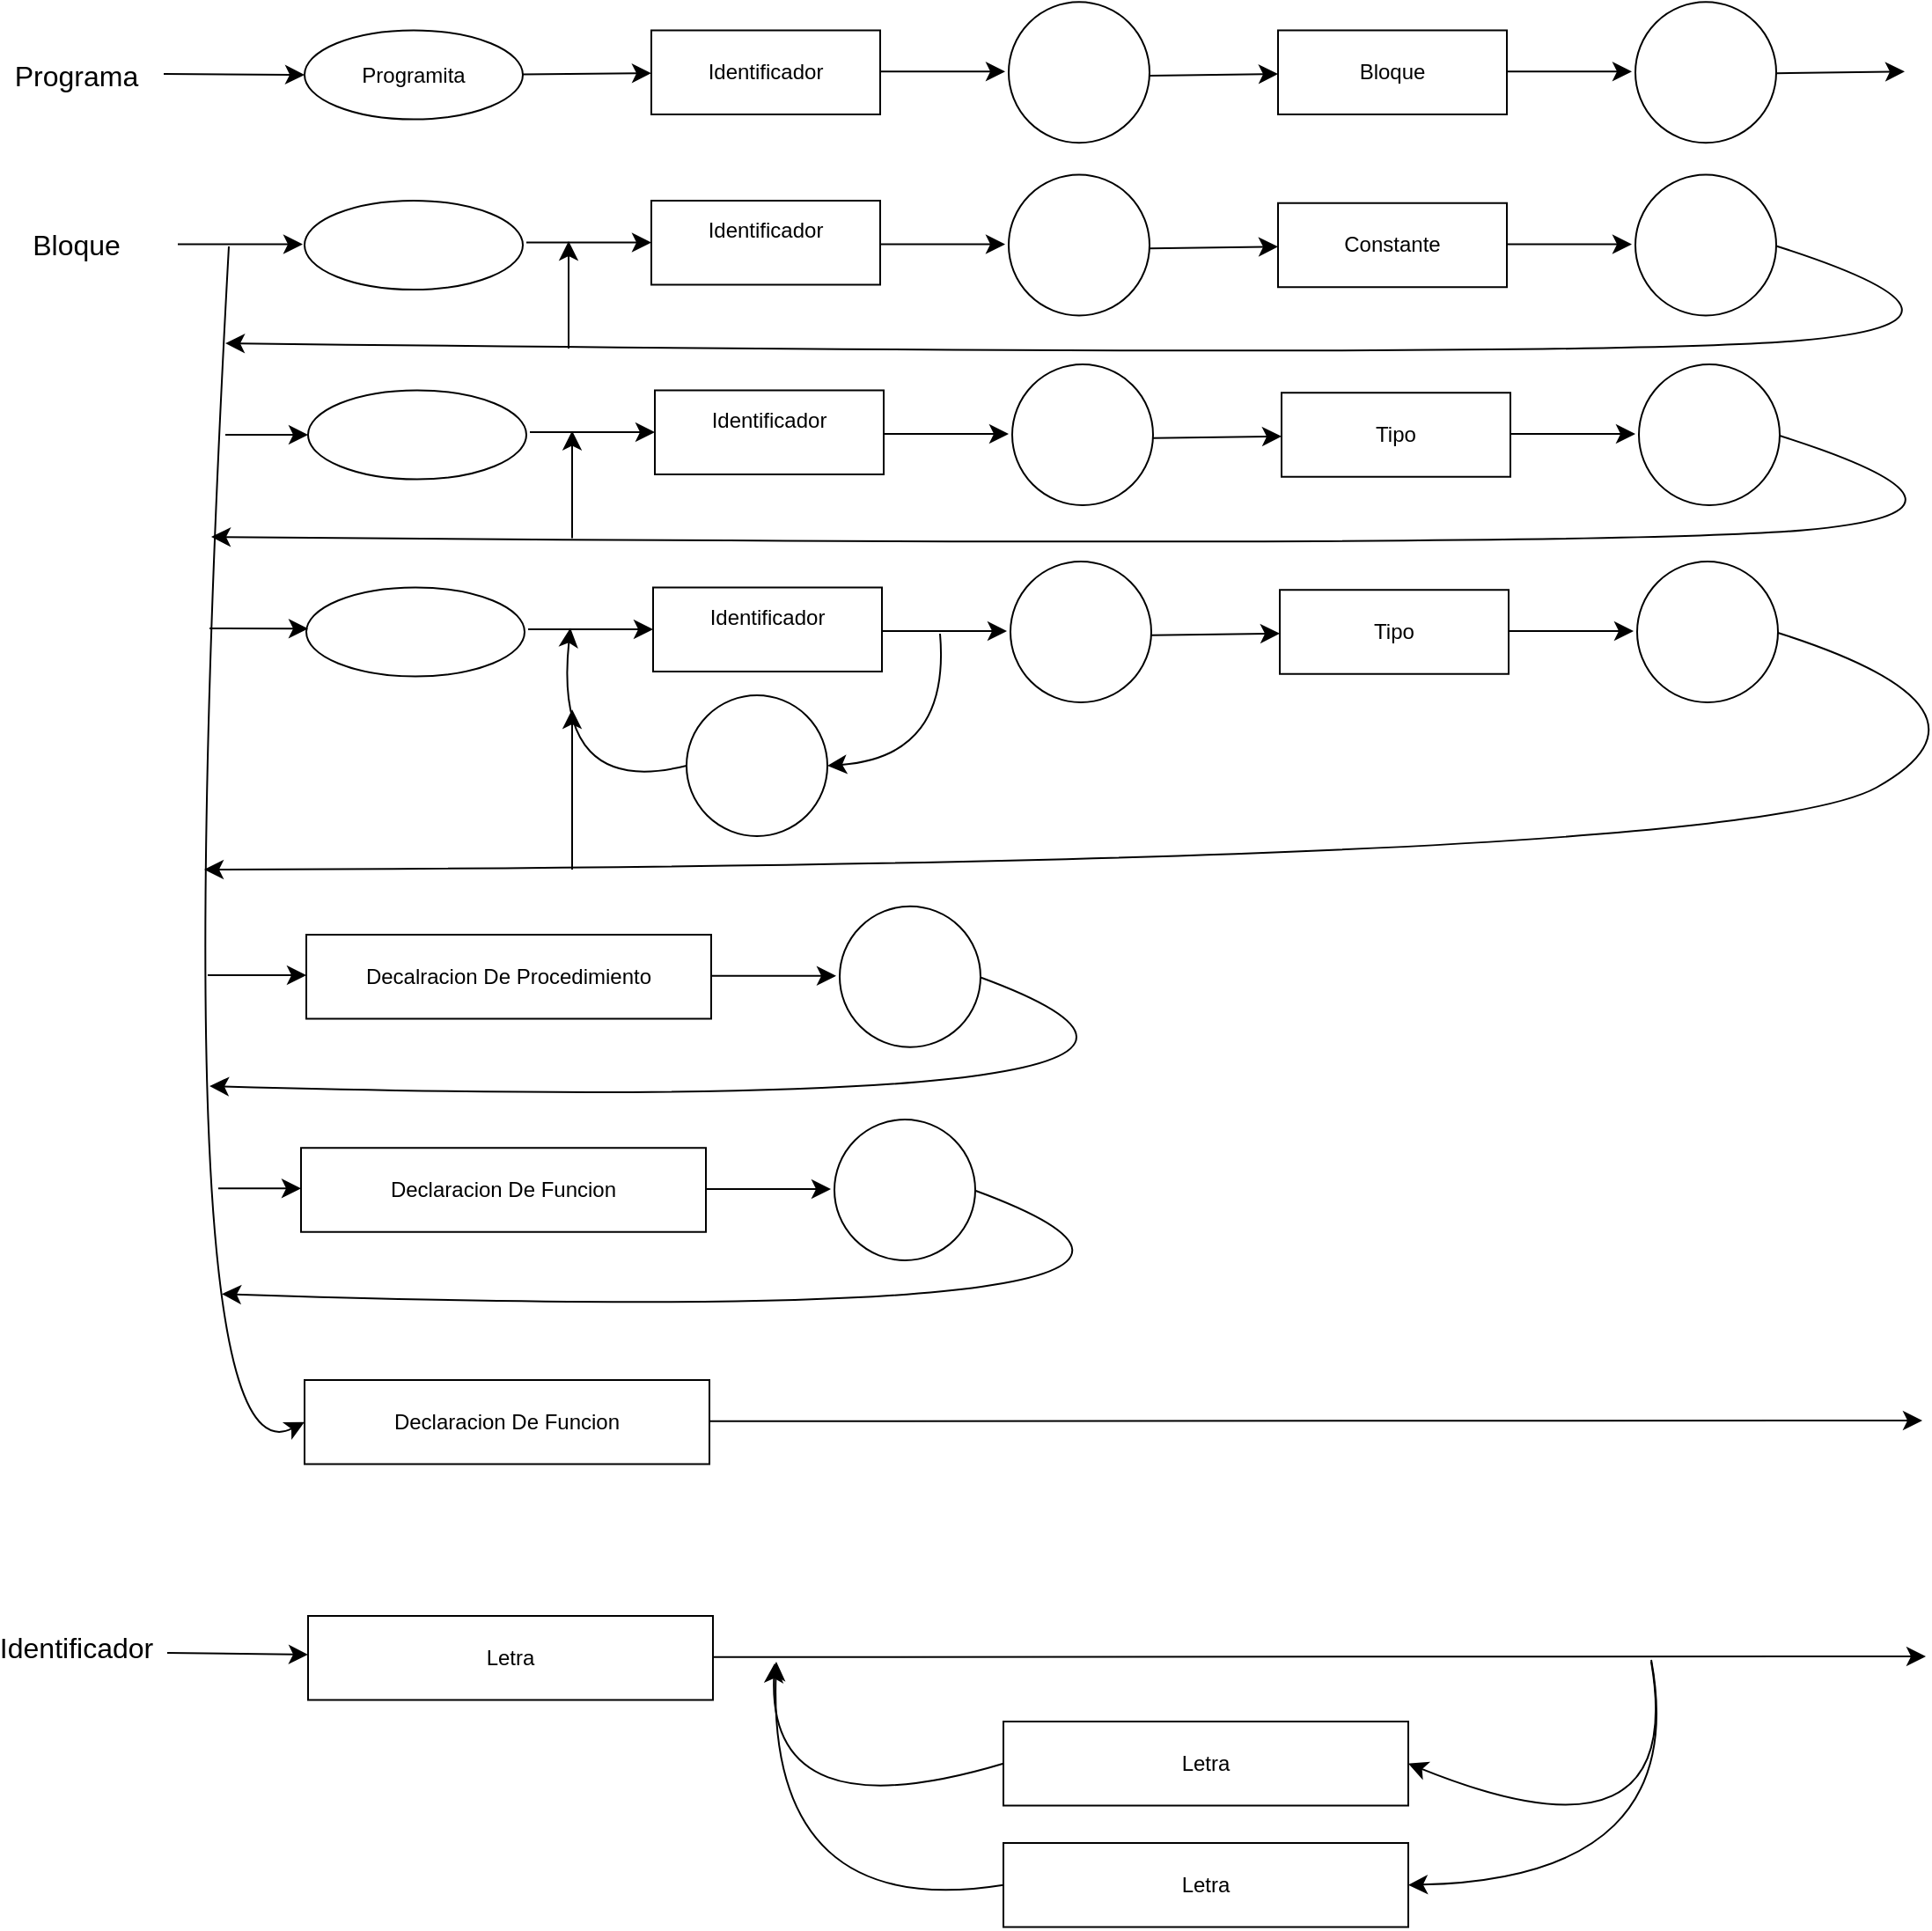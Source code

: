 <mxfile version="24.0.1" type="device">
  <diagram name="Página-1" id="2ZbC8bzHMK0dm3fhxQmK">
    <mxGraphModel dx="2446" dy="1234" grid="0" gridSize="10" guides="1" tooltips="1" connect="1" arrows="1" fold="1" page="0" pageScale="1" pageWidth="827" pageHeight="1169" math="0" shadow="0">
      <root>
        <mxCell id="0" />
        <mxCell id="1" parent="0" />
        <mxCell id="F0Z5WMHJScBI__uV08e7-1" value="Identificador" style="rounded=0;whiteSpace=wrap;html=1;" vertex="1" parent="1">
          <mxGeometry x="-167" y="-162.75" width="130" height="47.75" as="geometry" />
        </mxCell>
        <mxCell id="F0Z5WMHJScBI__uV08e7-2" value="Programa" style="text;strokeColor=none;fillColor=none;html=1;align=center;verticalAlign=middle;whiteSpace=wrap;rounded=0;fontSize=16;" vertex="1" parent="1">
          <mxGeometry x="-519" y="-152" width="51" height="29" as="geometry" />
        </mxCell>
        <mxCell id="F0Z5WMHJScBI__uV08e7-3" style="edgeStyle=none;curved=1;rounded=0;orthogonalLoop=1;jettySize=auto;html=1;exitX=1;exitY=0.5;exitDx=0;exitDy=0;fontSize=12;startSize=8;endSize=8;" edge="1" parent="1" source="F0Z5WMHJScBI__uV08e7-2" target="F0Z5WMHJScBI__uV08e7-2">
          <mxGeometry relative="1" as="geometry" />
        </mxCell>
        <mxCell id="F0Z5WMHJScBI__uV08e7-4" value="" style="edgeStyle=none;orthogonalLoop=1;jettySize=auto;html=1;rounded=0;fontSize=12;startSize=8;endSize=8;curved=1;entryX=0;entryY=0.5;entryDx=0;entryDy=0;" edge="1" parent="1" target="F0Z5WMHJScBI__uV08e7-8">
          <mxGeometry width="140" relative="1" as="geometry">
            <mxPoint x="-444" y="-138" as="sourcePoint" />
            <mxPoint x="-373" y="-138" as="targetPoint" />
            <Array as="points" />
          </mxGeometry>
        </mxCell>
        <mxCell id="F0Z5WMHJScBI__uV08e7-5" value="Bloque" style="text;strokeColor=none;fillColor=none;html=1;align=center;verticalAlign=middle;whiteSpace=wrap;rounded=0;fontSize=16;" vertex="1" parent="1">
          <mxGeometry x="-519" y="-55.25" width="51" height="29" as="geometry" />
        </mxCell>
        <mxCell id="F0Z5WMHJScBI__uV08e7-6" style="edgeStyle=none;curved=1;rounded=0;orthogonalLoop=1;jettySize=auto;html=1;exitX=1;exitY=0.5;exitDx=0;exitDy=0;fontSize=12;startSize=8;endSize=8;" edge="1" parent="1" source="F0Z5WMHJScBI__uV08e7-5" target="F0Z5WMHJScBI__uV08e7-5">
          <mxGeometry relative="1" as="geometry" />
        </mxCell>
        <mxCell id="F0Z5WMHJScBI__uV08e7-7" value="" style="edgeStyle=none;orthogonalLoop=1;jettySize=auto;html=1;rounded=0;fontSize=12;startSize=8;endSize=8;curved=1;" edge="1" parent="1">
          <mxGeometry width="140" relative="1" as="geometry">
            <mxPoint x="-436" y="-41.25" as="sourcePoint" />
            <mxPoint x="-365" y="-41.25" as="targetPoint" />
            <Array as="points" />
          </mxGeometry>
        </mxCell>
        <mxCell id="F0Z5WMHJScBI__uV08e7-16" value="" style="edgeStyle=none;curved=1;rounded=0;orthogonalLoop=1;jettySize=auto;html=1;fontSize=12;startSize=8;endSize=8;" edge="1" parent="1" source="F0Z5WMHJScBI__uV08e7-8" target="F0Z5WMHJScBI__uV08e7-1">
          <mxGeometry relative="1" as="geometry" />
        </mxCell>
        <mxCell id="F0Z5WMHJScBI__uV08e7-8" value="Programita" style="ellipse;whiteSpace=wrap;html=1;" vertex="1" parent="1">
          <mxGeometry x="-364" y="-162.75" width="124" height="50.5" as="geometry" />
        </mxCell>
        <mxCell id="F0Z5WMHJScBI__uV08e7-9" value="" style="ellipse;whiteSpace=wrap;html=1;" vertex="1" parent="1">
          <mxGeometry x="-364" y="-66" width="124" height="50.5" as="geometry" />
        </mxCell>
        <mxCell id="F0Z5WMHJScBI__uV08e7-11" value="" style="edgeStyle=none;orthogonalLoop=1;jettySize=auto;html=1;rounded=0;fontSize=12;startSize=8;endSize=8;curved=1;" edge="1" parent="1">
          <mxGeometry width="140" relative="1" as="geometry">
            <mxPoint x="-238" y="-42.25" as="sourcePoint" />
            <mxPoint x="-167" y="-42.25" as="targetPoint" />
            <Array as="points" />
          </mxGeometry>
        </mxCell>
        <mxCell id="F0Z5WMHJScBI__uV08e7-12" value="Identificador&lt;div&gt;&lt;br&gt;&lt;/div&gt;" style="rounded=0;whiteSpace=wrap;html=1;" vertex="1" parent="1">
          <mxGeometry x="-167" y="-66" width="130" height="47.75" as="geometry" />
        </mxCell>
        <mxCell id="F0Z5WMHJScBI__uV08e7-14" value="" style="edgeStyle=none;orthogonalLoop=1;jettySize=auto;html=1;rounded=0;fontSize=12;startSize=8;endSize=8;curved=1;" edge="1" parent="1">
          <mxGeometry width="140" relative="1" as="geometry">
            <mxPoint x="-37" y="-139.38" as="sourcePoint" />
            <mxPoint x="34" y="-139.38" as="targetPoint" />
            <Array as="points" />
          </mxGeometry>
        </mxCell>
        <mxCell id="F0Z5WMHJScBI__uV08e7-17" value="" style="ellipse;whiteSpace=wrap;html=1;" vertex="1" parent="1">
          <mxGeometry x="36" y="-178.88" width="80" height="80" as="geometry" />
        </mxCell>
        <mxCell id="F0Z5WMHJScBI__uV08e7-18" value="Bloque" style="rounded=0;whiteSpace=wrap;html=1;" vertex="1" parent="1">
          <mxGeometry x="189" y="-162.76" width="130" height="47.75" as="geometry" />
        </mxCell>
        <mxCell id="F0Z5WMHJScBI__uV08e7-19" value="" style="edgeStyle=none;curved=1;rounded=0;orthogonalLoop=1;jettySize=auto;html=1;fontSize=12;startSize=8;endSize=8;" edge="1" parent="1" target="F0Z5WMHJScBI__uV08e7-18">
          <mxGeometry relative="1" as="geometry">
            <mxPoint x="116" y="-137.01" as="sourcePoint" />
          </mxGeometry>
        </mxCell>
        <mxCell id="F0Z5WMHJScBI__uV08e7-20" value="" style="edgeStyle=none;orthogonalLoop=1;jettySize=auto;html=1;rounded=0;fontSize=12;startSize=8;endSize=8;curved=1;" edge="1" parent="1">
          <mxGeometry width="140" relative="1" as="geometry">
            <mxPoint x="319" y="-139.37" as="sourcePoint" />
            <mxPoint x="390" y="-139.37" as="targetPoint" />
            <Array as="points" />
          </mxGeometry>
        </mxCell>
        <mxCell id="F0Z5WMHJScBI__uV08e7-21" value="" style="ellipse;whiteSpace=wrap;html=1;" vertex="1" parent="1">
          <mxGeometry x="392" y="-178.87" width="80" height="80" as="geometry" />
        </mxCell>
        <mxCell id="F0Z5WMHJScBI__uV08e7-22" value="" style="edgeStyle=none;curved=1;rounded=0;orthogonalLoop=1;jettySize=auto;html=1;fontSize=12;startSize=8;endSize=8;" edge="1" parent="1">
          <mxGeometry relative="1" as="geometry">
            <mxPoint x="472" y="-138.39" as="sourcePoint" />
            <mxPoint x="545" y="-139.38" as="targetPoint" />
          </mxGeometry>
        </mxCell>
        <mxCell id="F0Z5WMHJScBI__uV08e7-24" value="" style="edgeStyle=none;orthogonalLoop=1;jettySize=auto;html=1;rounded=0;fontSize=12;startSize=8;endSize=8;curved=1;" edge="1" parent="1">
          <mxGeometry width="140" relative="1" as="geometry">
            <mxPoint x="-37" y="-41.25" as="sourcePoint" />
            <mxPoint x="34" y="-41.25" as="targetPoint" />
            <Array as="points" />
          </mxGeometry>
        </mxCell>
        <mxCell id="F0Z5WMHJScBI__uV08e7-25" value="" style="ellipse;whiteSpace=wrap;html=1;" vertex="1" parent="1">
          <mxGeometry x="36" y="-80.75" width="80" height="80" as="geometry" />
        </mxCell>
        <mxCell id="F0Z5WMHJScBI__uV08e7-26" value="Constante" style="rounded=0;whiteSpace=wrap;html=1;" vertex="1" parent="1">
          <mxGeometry x="189" y="-64.63" width="130" height="47.75" as="geometry" />
        </mxCell>
        <mxCell id="F0Z5WMHJScBI__uV08e7-27" value="" style="edgeStyle=none;curved=1;rounded=0;orthogonalLoop=1;jettySize=auto;html=1;fontSize=12;startSize=8;endSize=8;" edge="1" parent="1" target="F0Z5WMHJScBI__uV08e7-26">
          <mxGeometry relative="1" as="geometry">
            <mxPoint x="116" y="-38.88" as="sourcePoint" />
          </mxGeometry>
        </mxCell>
        <mxCell id="F0Z5WMHJScBI__uV08e7-28" value="" style="edgeStyle=none;orthogonalLoop=1;jettySize=auto;html=1;rounded=0;fontSize=12;startSize=8;endSize=8;curved=1;" edge="1" parent="1">
          <mxGeometry width="140" relative="1" as="geometry">
            <mxPoint x="319" y="-41.24" as="sourcePoint" />
            <mxPoint x="390" y="-41.24" as="targetPoint" />
            <Array as="points" />
          </mxGeometry>
        </mxCell>
        <mxCell id="F0Z5WMHJScBI__uV08e7-29" value="" style="ellipse;whiteSpace=wrap;html=1;" vertex="1" parent="1">
          <mxGeometry x="392" y="-80.74" width="80" height="80" as="geometry" />
        </mxCell>
        <mxCell id="F0Z5WMHJScBI__uV08e7-30" value="" style="edgeStyle=none;curved=1;rounded=0;orthogonalLoop=1;jettySize=auto;html=1;fontSize=12;startSize=8;endSize=8;" edge="1" parent="1">
          <mxGeometry relative="1" as="geometry">
            <mxPoint x="472" y="-40.26" as="sourcePoint" />
            <mxPoint x="-409" y="15" as="targetPoint" />
            <Array as="points">
              <mxPoint x="608" y="3" />
              <mxPoint x="362" y="24" />
            </Array>
          </mxGeometry>
        </mxCell>
        <mxCell id="F0Z5WMHJScBI__uV08e7-31" value="" style="edgeStyle=none;orthogonalLoop=1;jettySize=auto;html=1;rounded=0;fontSize=12;startSize=8;endSize=8;curved=1;" edge="1" parent="1">
          <mxGeometry width="140" relative="1" as="geometry">
            <mxPoint x="-214" y="18" as="sourcePoint" />
            <mxPoint x="-214" y="-43" as="targetPoint" />
            <Array as="points" />
          </mxGeometry>
        </mxCell>
        <mxCell id="F0Z5WMHJScBI__uV08e7-32" value="" style="ellipse;whiteSpace=wrap;html=1;" vertex="1" parent="1">
          <mxGeometry x="-362" y="41.75" width="124" height="50.5" as="geometry" />
        </mxCell>
        <mxCell id="F0Z5WMHJScBI__uV08e7-33" value="" style="edgeStyle=none;orthogonalLoop=1;jettySize=auto;html=1;rounded=0;fontSize=12;startSize=8;endSize=8;curved=1;" edge="1" parent="1">
          <mxGeometry width="140" relative="1" as="geometry">
            <mxPoint x="-236" y="65.5" as="sourcePoint" />
            <mxPoint x="-165" y="65.5" as="targetPoint" />
            <Array as="points" />
          </mxGeometry>
        </mxCell>
        <mxCell id="F0Z5WMHJScBI__uV08e7-34" value="Identificador&lt;div&gt;&lt;br&gt;&lt;/div&gt;" style="rounded=0;whiteSpace=wrap;html=1;" vertex="1" parent="1">
          <mxGeometry x="-165" y="41.75" width="130" height="47.75" as="geometry" />
        </mxCell>
        <mxCell id="F0Z5WMHJScBI__uV08e7-35" value="" style="edgeStyle=none;orthogonalLoop=1;jettySize=auto;html=1;rounded=0;fontSize=12;startSize=8;endSize=8;curved=1;" edge="1" parent="1">
          <mxGeometry width="140" relative="1" as="geometry">
            <mxPoint x="-35" y="66.5" as="sourcePoint" />
            <mxPoint x="36" y="66.5" as="targetPoint" />
            <Array as="points" />
          </mxGeometry>
        </mxCell>
        <mxCell id="F0Z5WMHJScBI__uV08e7-36" value="" style="ellipse;whiteSpace=wrap;html=1;" vertex="1" parent="1">
          <mxGeometry x="38" y="27" width="80" height="80" as="geometry" />
        </mxCell>
        <mxCell id="F0Z5WMHJScBI__uV08e7-37" value="Tipo" style="rounded=0;whiteSpace=wrap;html=1;" vertex="1" parent="1">
          <mxGeometry x="191" y="43.12" width="130" height="47.75" as="geometry" />
        </mxCell>
        <mxCell id="F0Z5WMHJScBI__uV08e7-38" value="" style="edgeStyle=none;curved=1;rounded=0;orthogonalLoop=1;jettySize=auto;html=1;fontSize=12;startSize=8;endSize=8;" edge="1" parent="1" target="F0Z5WMHJScBI__uV08e7-37">
          <mxGeometry relative="1" as="geometry">
            <mxPoint x="118" y="68.87" as="sourcePoint" />
          </mxGeometry>
        </mxCell>
        <mxCell id="F0Z5WMHJScBI__uV08e7-39" value="" style="edgeStyle=none;orthogonalLoop=1;jettySize=auto;html=1;rounded=0;fontSize=12;startSize=8;endSize=8;curved=1;" edge="1" parent="1">
          <mxGeometry width="140" relative="1" as="geometry">
            <mxPoint x="321" y="66.51" as="sourcePoint" />
            <mxPoint x="392" y="66.51" as="targetPoint" />
            <Array as="points" />
          </mxGeometry>
        </mxCell>
        <mxCell id="F0Z5WMHJScBI__uV08e7-40" value="" style="ellipse;whiteSpace=wrap;html=1;" vertex="1" parent="1">
          <mxGeometry x="394" y="27.01" width="80" height="80" as="geometry" />
        </mxCell>
        <mxCell id="F0Z5WMHJScBI__uV08e7-41" value="" style="edgeStyle=none;curved=1;rounded=0;orthogonalLoop=1;jettySize=auto;html=1;fontSize=12;startSize=8;endSize=8;" edge="1" parent="1">
          <mxGeometry relative="1" as="geometry">
            <mxPoint x="474" y="67.49" as="sourcePoint" />
            <mxPoint x="-417" y="125" as="targetPoint" />
            <Array as="points">
              <mxPoint x="610" y="110.75" />
              <mxPoint x="364" y="131.75" />
            </Array>
          </mxGeometry>
        </mxCell>
        <mxCell id="F0Z5WMHJScBI__uV08e7-42" value="" style="edgeStyle=none;orthogonalLoop=1;jettySize=auto;html=1;rounded=0;fontSize=12;startSize=8;endSize=8;curved=1;" edge="1" parent="1">
          <mxGeometry width="140" relative="1" as="geometry">
            <mxPoint x="-212" y="125.75" as="sourcePoint" />
            <mxPoint x="-212" y="64.75" as="targetPoint" />
            <Array as="points" />
          </mxGeometry>
        </mxCell>
        <mxCell id="F0Z5WMHJScBI__uV08e7-43" value="" style="edgeStyle=none;orthogonalLoop=1;jettySize=auto;html=1;rounded=0;fontSize=12;startSize=8;endSize=8;curved=1;entryX=0;entryY=0.5;entryDx=0;entryDy=0;" edge="1" parent="1" target="F0Z5WMHJScBI__uV08e7-83">
          <mxGeometry width="140" relative="1" as="geometry">
            <mxPoint x="-407" y="-40" as="sourcePoint" />
            <mxPoint x="-415" y="732" as="targetPoint" />
            <Array as="points">
              <mxPoint x="-446" y="670" />
            </Array>
          </mxGeometry>
        </mxCell>
        <mxCell id="F0Z5WMHJScBI__uV08e7-54" value="" style="ellipse;whiteSpace=wrap;html=1;" vertex="1" parent="1">
          <mxGeometry x="-363" y="153.75" width="124" height="50.5" as="geometry" />
        </mxCell>
        <mxCell id="F0Z5WMHJScBI__uV08e7-55" value="" style="edgeStyle=none;orthogonalLoop=1;jettySize=auto;html=1;rounded=0;fontSize=12;startSize=8;endSize=8;curved=1;" edge="1" parent="1">
          <mxGeometry width="140" relative="1" as="geometry">
            <mxPoint x="-237" y="177.5" as="sourcePoint" />
            <mxPoint x="-166" y="177.5" as="targetPoint" />
            <Array as="points" />
          </mxGeometry>
        </mxCell>
        <mxCell id="F0Z5WMHJScBI__uV08e7-56" value="Identificador&lt;div&gt;&lt;br&gt;&lt;/div&gt;" style="rounded=0;whiteSpace=wrap;html=1;" vertex="1" parent="1">
          <mxGeometry x="-166" y="153.75" width="130" height="47.75" as="geometry" />
        </mxCell>
        <mxCell id="F0Z5WMHJScBI__uV08e7-57" value="" style="edgeStyle=none;orthogonalLoop=1;jettySize=auto;html=1;rounded=0;fontSize=12;startSize=8;endSize=8;curved=1;" edge="1" parent="1">
          <mxGeometry width="140" relative="1" as="geometry">
            <mxPoint x="-36" y="178.5" as="sourcePoint" />
            <mxPoint x="35" y="178.5" as="targetPoint" />
            <Array as="points" />
          </mxGeometry>
        </mxCell>
        <mxCell id="F0Z5WMHJScBI__uV08e7-58" value="" style="ellipse;whiteSpace=wrap;html=1;" vertex="1" parent="1">
          <mxGeometry x="37" y="139" width="80" height="80" as="geometry" />
        </mxCell>
        <mxCell id="F0Z5WMHJScBI__uV08e7-59" value="Tipo" style="rounded=0;whiteSpace=wrap;html=1;" vertex="1" parent="1">
          <mxGeometry x="190" y="155.12" width="130" height="47.75" as="geometry" />
        </mxCell>
        <mxCell id="F0Z5WMHJScBI__uV08e7-60" value="" style="edgeStyle=none;curved=1;rounded=0;orthogonalLoop=1;jettySize=auto;html=1;fontSize=12;startSize=8;endSize=8;" edge="1" parent="1" target="F0Z5WMHJScBI__uV08e7-59">
          <mxGeometry relative="1" as="geometry">
            <mxPoint x="117" y="180.87" as="sourcePoint" />
          </mxGeometry>
        </mxCell>
        <mxCell id="F0Z5WMHJScBI__uV08e7-61" value="" style="edgeStyle=none;orthogonalLoop=1;jettySize=auto;html=1;rounded=0;fontSize=12;startSize=8;endSize=8;curved=1;" edge="1" parent="1">
          <mxGeometry width="140" relative="1" as="geometry">
            <mxPoint x="320" y="178.51" as="sourcePoint" />
            <mxPoint x="391" y="178.51" as="targetPoint" />
            <Array as="points" />
          </mxGeometry>
        </mxCell>
        <mxCell id="F0Z5WMHJScBI__uV08e7-62" value="" style="ellipse;whiteSpace=wrap;html=1;" vertex="1" parent="1">
          <mxGeometry x="393" y="139.01" width="80" height="80" as="geometry" />
        </mxCell>
        <mxCell id="F0Z5WMHJScBI__uV08e7-63" value="" style="edgeStyle=none;curved=1;rounded=0;orthogonalLoop=1;jettySize=auto;html=1;fontSize=12;startSize=8;endSize=8;" edge="1" parent="1">
          <mxGeometry relative="1" as="geometry">
            <mxPoint x="473" y="179.49" as="sourcePoint" />
            <mxPoint x="-421" y="314" as="targetPoint" />
            <Array as="points">
              <mxPoint x="609" y="222.75" />
              <mxPoint x="449" y="312" />
            </Array>
          </mxGeometry>
        </mxCell>
        <mxCell id="F0Z5WMHJScBI__uV08e7-64" value="" style="edgeStyle=none;orthogonalLoop=1;jettySize=auto;html=1;rounded=0;fontSize=12;startSize=8;endSize=8;curved=1;exitX=0;exitY=0.5;exitDx=0;exitDy=0;" edge="1" parent="1" source="F0Z5WMHJScBI__uV08e7-66">
          <mxGeometry width="140" relative="1" as="geometry">
            <mxPoint x="-213" y="237.75" as="sourcePoint" />
            <mxPoint x="-213" y="176.75" as="targetPoint" />
            <Array as="points">
              <mxPoint x="-223" y="274" />
            </Array>
          </mxGeometry>
        </mxCell>
        <mxCell id="F0Z5WMHJScBI__uV08e7-65" value="" style="edgeStyle=none;orthogonalLoop=1;jettySize=auto;html=1;rounded=0;fontSize=12;startSize=8;endSize=8;curved=1;entryX=1;entryY=0.5;entryDx=0;entryDy=0;" edge="1" parent="1" target="F0Z5WMHJScBI__uV08e7-66">
          <mxGeometry width="140" relative="1" as="geometry">
            <mxPoint x="-3" y="180" as="sourcePoint" />
            <mxPoint x="-71" y="275" as="targetPoint" />
            <Array as="points">
              <mxPoint x="3" y="250" />
            </Array>
          </mxGeometry>
        </mxCell>
        <mxCell id="F0Z5WMHJScBI__uV08e7-66" value="" style="ellipse;whiteSpace=wrap;html=1;" vertex="1" parent="1">
          <mxGeometry x="-147" y="215" width="80" height="80" as="geometry" />
        </mxCell>
        <mxCell id="F0Z5WMHJScBI__uV08e7-67" value="" style="edgeStyle=none;orthogonalLoop=1;jettySize=auto;html=1;rounded=0;fontSize=12;startSize=8;endSize=8;curved=1;" edge="1" parent="1">
          <mxGeometry width="140" relative="1" as="geometry">
            <mxPoint x="-212" y="314" as="sourcePoint" />
            <mxPoint x="-212" y="223" as="targetPoint" />
            <Array as="points" />
          </mxGeometry>
        </mxCell>
        <mxCell id="F0Z5WMHJScBI__uV08e7-68" value="" style="edgeStyle=none;orthogonalLoop=1;jettySize=auto;html=1;rounded=0;fontSize=12;startSize=8;endSize=8;curved=1;entryX=0;entryY=0.5;entryDx=0;entryDy=0;" edge="1" parent="1" target="F0Z5WMHJScBI__uV08e7-32">
          <mxGeometry width="140" relative="1" as="geometry">
            <mxPoint x="-409" y="67" as="sourcePoint" />
            <mxPoint x="-355" y="-31.25" as="targetPoint" />
            <Array as="points" />
          </mxGeometry>
        </mxCell>
        <mxCell id="F0Z5WMHJScBI__uV08e7-69" value="" style="edgeStyle=none;orthogonalLoop=1;jettySize=auto;html=1;rounded=0;fontSize=12;startSize=8;endSize=8;curved=1;entryX=0;entryY=0.5;entryDx=0;entryDy=0;" edge="1" parent="1">
          <mxGeometry width="140" relative="1" as="geometry">
            <mxPoint x="-418" y="177" as="sourcePoint" />
            <mxPoint x="-362" y="177.13" as="targetPoint" />
            <Array as="points" />
          </mxGeometry>
        </mxCell>
        <mxCell id="F0Z5WMHJScBI__uV08e7-70" value="" style="edgeStyle=none;orthogonalLoop=1;jettySize=auto;html=1;rounded=0;fontSize=12;startSize=8;endSize=8;curved=1;entryX=0;entryY=0.5;entryDx=0;entryDy=0;" edge="1" parent="1">
          <mxGeometry width="140" relative="1" as="geometry">
            <mxPoint x="-419" y="374" as="sourcePoint" />
            <mxPoint x="-363" y="374" as="targetPoint" />
            <Array as="points" />
          </mxGeometry>
        </mxCell>
        <mxCell id="F0Z5WMHJScBI__uV08e7-71" value="&lt;div&gt;Decalracion De Procedimiento&lt;/div&gt;" style="rounded=0;whiteSpace=wrap;html=1;" vertex="1" parent="1">
          <mxGeometry x="-363" y="351" width="230" height="47.75" as="geometry" />
        </mxCell>
        <mxCell id="F0Z5WMHJScBI__uV08e7-72" value="" style="edgeStyle=none;orthogonalLoop=1;jettySize=auto;html=1;rounded=0;fontSize=12;startSize=8;endSize=8;curved=1;" edge="1" parent="1">
          <mxGeometry width="140" relative="1" as="geometry">
            <mxPoint x="-133" y="374.38" as="sourcePoint" />
            <mxPoint x="-62" y="374.38" as="targetPoint" />
            <Array as="points" />
          </mxGeometry>
        </mxCell>
        <mxCell id="F0Z5WMHJScBI__uV08e7-73" value="" style="ellipse;whiteSpace=wrap;html=1;" vertex="1" parent="1">
          <mxGeometry x="-60" y="334.88" width="80" height="80" as="geometry" />
        </mxCell>
        <mxCell id="F0Z5WMHJScBI__uV08e7-76" value="" style="edgeStyle=none;curved=1;rounded=0;orthogonalLoop=1;jettySize=auto;html=1;fontSize=12;startSize=8;endSize=8;" edge="1" parent="1">
          <mxGeometry relative="1" as="geometry">
            <mxPoint x="20" y="375.25" as="sourcePoint" />
            <mxPoint x="-418" y="437" as="targetPoint" />
            <Array as="points">
              <mxPoint x="237" y="455" />
            </Array>
          </mxGeometry>
        </mxCell>
        <mxCell id="F0Z5WMHJScBI__uV08e7-77" value="" style="edgeStyle=none;orthogonalLoop=1;jettySize=auto;html=1;rounded=0;fontSize=12;startSize=8;endSize=8;curved=1;entryX=0;entryY=0.5;entryDx=0;entryDy=0;" edge="1" parent="1">
          <mxGeometry width="140" relative="1" as="geometry">
            <mxPoint x="-413" y="495.12" as="sourcePoint" />
            <mxPoint x="-366" y="495.12" as="targetPoint" />
            <Array as="points" />
          </mxGeometry>
        </mxCell>
        <mxCell id="F0Z5WMHJScBI__uV08e7-78" value="&lt;div&gt;Declaracion De Funcion&lt;/div&gt;" style="rounded=0;whiteSpace=wrap;html=1;" vertex="1" parent="1">
          <mxGeometry x="-366" y="472.12" width="230" height="47.75" as="geometry" />
        </mxCell>
        <mxCell id="F0Z5WMHJScBI__uV08e7-79" value="" style="edgeStyle=none;orthogonalLoop=1;jettySize=auto;html=1;rounded=0;fontSize=12;startSize=8;endSize=8;curved=1;" edge="1" parent="1">
          <mxGeometry width="140" relative="1" as="geometry">
            <mxPoint x="-136" y="495.5" as="sourcePoint" />
            <mxPoint x="-65" y="495.5" as="targetPoint" />
            <Array as="points" />
          </mxGeometry>
        </mxCell>
        <mxCell id="F0Z5WMHJScBI__uV08e7-80" value="" style="ellipse;whiteSpace=wrap;html=1;" vertex="1" parent="1">
          <mxGeometry x="-63" y="456" width="80" height="80" as="geometry" />
        </mxCell>
        <mxCell id="F0Z5WMHJScBI__uV08e7-81" value="" style="edgeStyle=none;curved=1;rounded=0;orthogonalLoop=1;jettySize=auto;html=1;fontSize=12;startSize=8;endSize=8;" edge="1" parent="1">
          <mxGeometry relative="1" as="geometry">
            <mxPoint x="17" y="496.37" as="sourcePoint" />
            <mxPoint x="-411" y="555.12" as="targetPoint" />
            <Array as="points">
              <mxPoint x="234" y="576.12" />
            </Array>
          </mxGeometry>
        </mxCell>
        <mxCell id="F0Z5WMHJScBI__uV08e7-83" value="&lt;div&gt;Declaracion De Funcion&lt;/div&gt;" style="rounded=0;whiteSpace=wrap;html=1;" vertex="1" parent="1">
          <mxGeometry x="-364" y="604" width="230" height="47.75" as="geometry" />
        </mxCell>
        <mxCell id="F0Z5WMHJScBI__uV08e7-85" value="" style="edgeStyle=none;orthogonalLoop=1;jettySize=auto;html=1;rounded=0;fontSize=12;startSize=8;endSize=8;curved=1;" edge="1" parent="1">
          <mxGeometry width="140" relative="1" as="geometry">
            <mxPoint x="-134" y="627.38" as="sourcePoint" />
            <mxPoint x="555" y="627" as="targetPoint" />
            <Array as="points" />
          </mxGeometry>
        </mxCell>
        <mxCell id="F0Z5WMHJScBI__uV08e7-86" value="Identificador&lt;div&gt;&lt;br&gt;&lt;/div&gt;" style="text;strokeColor=none;fillColor=none;html=1;align=center;verticalAlign=middle;whiteSpace=wrap;rounded=0;fontSize=16;" vertex="1" parent="1">
          <mxGeometry x="-519" y="751" width="51" height="29" as="geometry" />
        </mxCell>
        <mxCell id="F0Z5WMHJScBI__uV08e7-87" value="" style="edgeStyle=none;orthogonalLoop=1;jettySize=auto;html=1;rounded=0;fontSize=12;startSize=8;endSize=8;curved=1;entryX=0;entryY=0.5;entryDx=0;entryDy=0;" edge="1" parent="1">
          <mxGeometry width="140" relative="1" as="geometry">
            <mxPoint x="-442" y="759" as="sourcePoint" />
            <mxPoint x="-362" y="760" as="targetPoint" />
            <Array as="points" />
          </mxGeometry>
        </mxCell>
        <mxCell id="F0Z5WMHJScBI__uV08e7-88" value="Letra" style="rounded=0;whiteSpace=wrap;html=1;" vertex="1" parent="1">
          <mxGeometry x="-362" y="738" width="230" height="47.75" as="geometry" />
        </mxCell>
        <mxCell id="F0Z5WMHJScBI__uV08e7-89" value="" style="edgeStyle=none;orthogonalLoop=1;jettySize=auto;html=1;rounded=0;fontSize=12;startSize=8;endSize=8;curved=1;" edge="1" parent="1">
          <mxGeometry width="140" relative="1" as="geometry">
            <mxPoint x="-132" y="761.38" as="sourcePoint" />
            <mxPoint x="557" y="761" as="targetPoint" />
            <Array as="points" />
          </mxGeometry>
        </mxCell>
        <mxCell id="F0Z5WMHJScBI__uV08e7-90" value="Letra" style="rounded=0;whiteSpace=wrap;html=1;" vertex="1" parent="1">
          <mxGeometry x="33" y="798" width="230" height="47.75" as="geometry" />
        </mxCell>
        <mxCell id="F0Z5WMHJScBI__uV08e7-91" value="Letra" style="rounded=0;whiteSpace=wrap;html=1;" vertex="1" parent="1">
          <mxGeometry x="33" y="867" width="230" height="47.75" as="geometry" />
        </mxCell>
        <mxCell id="F0Z5WMHJScBI__uV08e7-93" value="" style="edgeStyle=none;orthogonalLoop=1;jettySize=auto;html=1;rounded=0;fontSize=12;startSize=8;endSize=8;curved=1;entryX=1;entryY=0.5;entryDx=0;entryDy=0;" edge="1" parent="1" target="F0Z5WMHJScBI__uV08e7-91">
          <mxGeometry width="140" relative="1" as="geometry">
            <mxPoint x="401" y="763" as="sourcePoint" />
            <mxPoint x="335" y="688" as="targetPoint" />
            <Array as="points">
              <mxPoint x="424" y="887" />
            </Array>
          </mxGeometry>
        </mxCell>
        <mxCell id="F0Z5WMHJScBI__uV08e7-96" value="" style="edgeStyle=none;orthogonalLoop=1;jettySize=auto;html=1;rounded=0;fontSize=12;startSize=8;endSize=8;curved=1;entryX=1;entryY=0.5;entryDx=0;entryDy=0;" edge="1" parent="1" target="F0Z5WMHJScBI__uV08e7-90">
          <mxGeometry width="140" relative="1" as="geometry">
            <mxPoint x="401" y="764" as="sourcePoint" />
            <mxPoint x="273" y="901" as="targetPoint" />
            <Array as="points">
              <mxPoint x="422" y="886" />
            </Array>
          </mxGeometry>
        </mxCell>
        <mxCell id="F0Z5WMHJScBI__uV08e7-97" value="" style="edgeStyle=none;orthogonalLoop=1;jettySize=auto;html=1;rounded=0;fontSize=12;startSize=8;endSize=8;curved=1;exitX=0;exitY=0.5;exitDx=0;exitDy=0;" edge="1" parent="1" source="F0Z5WMHJScBI__uV08e7-91">
          <mxGeometry width="140" relative="1" as="geometry">
            <mxPoint x="79" y="686" as="sourcePoint" />
            <mxPoint x="-96" y="764" as="targetPoint" />
            <Array as="points">
              <mxPoint x="-101" y="912" />
            </Array>
          </mxGeometry>
        </mxCell>
        <mxCell id="F0Z5WMHJScBI__uV08e7-98" value="" style="edgeStyle=none;orthogonalLoop=1;jettySize=auto;html=1;rounded=0;fontSize=12;startSize=8;endSize=8;curved=1;exitX=0;exitY=0.5;exitDx=0;exitDy=0;" edge="1" parent="1" source="F0Z5WMHJScBI__uV08e7-90">
          <mxGeometry width="140" relative="1" as="geometry">
            <mxPoint x="44.5" y="889" as="sourcePoint" />
            <mxPoint x="-97" y="765" as="targetPoint" />
            <Array as="points">
              <mxPoint x="-101" y="862" />
            </Array>
          </mxGeometry>
        </mxCell>
      </root>
    </mxGraphModel>
  </diagram>
</mxfile>
